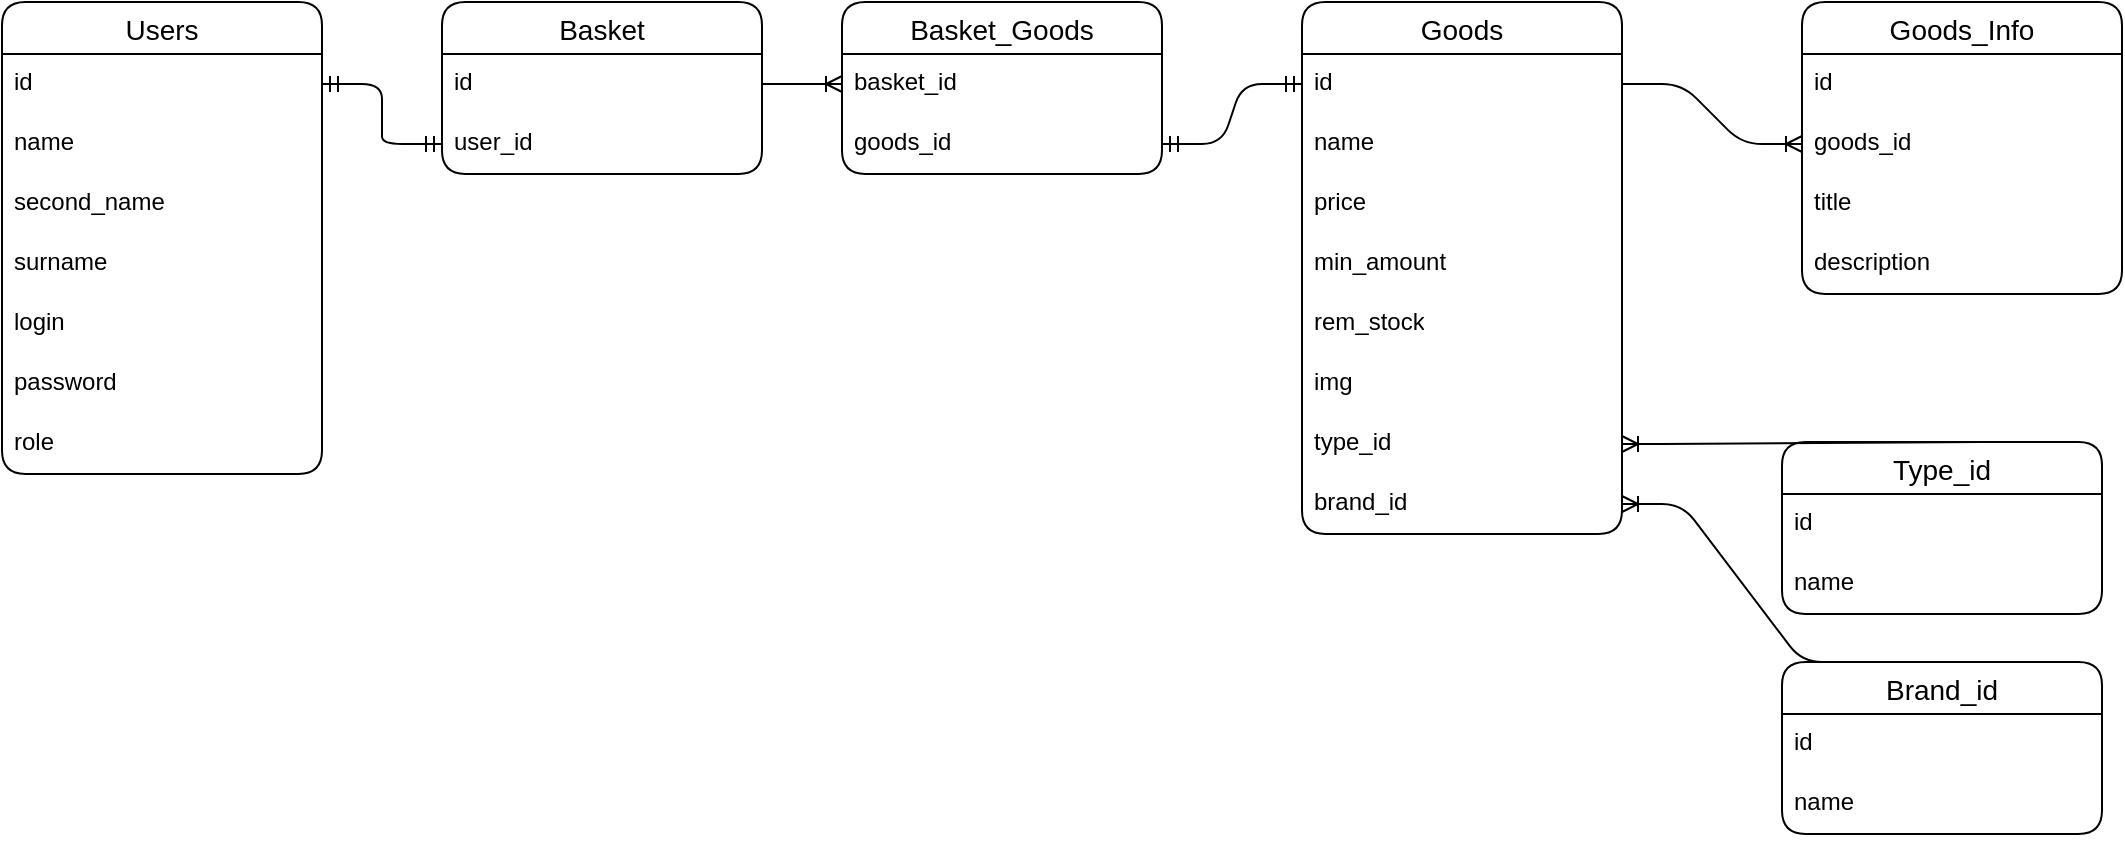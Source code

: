 <mxfile version="24.2.5" type="device">
  <diagram name="Страница — 1" id="1agS2Hn6xPZVU0LqQzxh">
    <mxGraphModel dx="1098" dy="828" grid="1" gridSize="10" guides="1" tooltips="1" connect="1" arrows="1" fold="1" page="0" pageScale="1" pageWidth="827" pageHeight="1169" math="0" shadow="0">
      <root>
        <mxCell id="0" />
        <mxCell id="1" parent="0" />
        <mxCell id="mpthLjtHvk6XflownPUi-1" value="Users" style="swimlane;fontStyle=0;childLayout=stackLayout;horizontal=1;startSize=26;horizontalStack=0;resizeParent=1;resizeParentMax=0;resizeLast=0;collapsible=1;marginBottom=0;align=center;fontSize=14;rounded=1;" parent="1" vertex="1">
          <mxGeometry x="90" y="240" width="160" height="236" as="geometry" />
        </mxCell>
        <mxCell id="mpthLjtHvk6XflownPUi-2" value="id" style="text;strokeColor=none;fillColor=none;spacingLeft=4;spacingRight=4;overflow=hidden;rotatable=0;points=[[0,0.5],[1,0.5]];portConstraint=eastwest;fontSize=12;whiteSpace=wrap;html=1;rounded=1;" parent="mpthLjtHvk6XflownPUi-1" vertex="1">
          <mxGeometry y="26" width="160" height="30" as="geometry" />
        </mxCell>
        <mxCell id="mpthLjtHvk6XflownPUi-3" value="name" style="text;strokeColor=none;fillColor=none;spacingLeft=4;spacingRight=4;overflow=hidden;rotatable=0;points=[[0,0.5],[1,0.5]];portConstraint=eastwest;fontSize=12;whiteSpace=wrap;html=1;rounded=1;" parent="mpthLjtHvk6XflownPUi-1" vertex="1">
          <mxGeometry y="56" width="160" height="30" as="geometry" />
        </mxCell>
        <mxCell id="mpthLjtHvk6XflownPUi-9" value="second_name" style="text;strokeColor=none;fillColor=none;spacingLeft=4;spacingRight=4;overflow=hidden;rotatable=0;points=[[0,0.5],[1,0.5]];portConstraint=eastwest;fontSize=12;whiteSpace=wrap;html=1;rounded=1;" parent="mpthLjtHvk6XflownPUi-1" vertex="1">
          <mxGeometry y="86" width="160" height="30" as="geometry" />
        </mxCell>
        <mxCell id="mpthLjtHvk6XflownPUi-5" value="surname" style="text;strokeColor=none;fillColor=none;spacingLeft=4;spacingRight=4;overflow=hidden;rotatable=0;points=[[0,0.5],[1,0.5]];portConstraint=eastwest;fontSize=12;whiteSpace=wrap;html=1;rounded=1;" parent="mpthLjtHvk6XflownPUi-1" vertex="1">
          <mxGeometry y="116" width="160" height="30" as="geometry" />
        </mxCell>
        <mxCell id="mpthLjtHvk6XflownPUi-6" value="login" style="text;strokeColor=none;fillColor=none;spacingLeft=4;spacingRight=4;overflow=hidden;rotatable=0;points=[[0,0.5],[1,0.5]];portConstraint=eastwest;fontSize=12;whiteSpace=wrap;html=1;rounded=1;" parent="mpthLjtHvk6XflownPUi-1" vertex="1">
          <mxGeometry y="146" width="160" height="30" as="geometry" />
        </mxCell>
        <mxCell id="mpthLjtHvk6XflownPUi-7" value="password" style="text;strokeColor=none;fillColor=none;spacingLeft=4;spacingRight=4;overflow=hidden;rotatable=0;points=[[0,0.5],[1,0.5]];portConstraint=eastwest;fontSize=12;whiteSpace=wrap;html=1;rounded=1;" parent="mpthLjtHvk6XflownPUi-1" vertex="1">
          <mxGeometry y="176" width="160" height="30" as="geometry" />
        </mxCell>
        <mxCell id="mpthLjtHvk6XflownPUi-8" value="role" style="text;strokeColor=none;fillColor=none;spacingLeft=4;spacingRight=4;overflow=hidden;rotatable=0;points=[[0,0.5],[1,0.5]];portConstraint=eastwest;fontSize=12;whiteSpace=wrap;html=1;rounded=1;" parent="mpthLjtHvk6XflownPUi-1" vertex="1">
          <mxGeometry y="206" width="160" height="30" as="geometry" />
        </mxCell>
        <mxCell id="mpthLjtHvk6XflownPUi-42" style="edgeStyle=orthogonalEdgeStyle;rounded=1;orthogonalLoop=1;jettySize=auto;html=1;exitX=1;exitY=0.5;exitDx=0;exitDy=0;" parent="mpthLjtHvk6XflownPUi-1" source="mpthLjtHvk6XflownPUi-5" target="mpthLjtHvk6XflownPUi-5" edge="1">
          <mxGeometry relative="1" as="geometry" />
        </mxCell>
        <mxCell id="mpthLjtHvk6XflownPUi-10" value="Goods" style="swimlane;fontStyle=0;childLayout=stackLayout;horizontal=1;startSize=26;horizontalStack=0;resizeParent=1;resizeParentMax=0;resizeLast=0;collapsible=1;marginBottom=0;align=center;fontSize=14;rounded=1;" parent="1" vertex="1">
          <mxGeometry x="740" y="240" width="160" height="266" as="geometry" />
        </mxCell>
        <mxCell id="mpthLjtHvk6XflownPUi-11" value="id" style="text;strokeColor=none;fillColor=none;spacingLeft=4;spacingRight=4;overflow=hidden;rotatable=0;points=[[0,0.5],[1,0.5]];portConstraint=eastwest;fontSize=12;whiteSpace=wrap;html=1;rounded=1;" parent="mpthLjtHvk6XflownPUi-10" vertex="1">
          <mxGeometry y="26" width="160" height="30" as="geometry" />
        </mxCell>
        <mxCell id="mpthLjtHvk6XflownPUi-12" value="name" style="text;strokeColor=none;fillColor=none;spacingLeft=4;spacingRight=4;overflow=hidden;rotatable=0;points=[[0,0.5],[1,0.5]];portConstraint=eastwest;fontSize=12;whiteSpace=wrap;html=1;rounded=1;" parent="mpthLjtHvk6XflownPUi-10" vertex="1">
          <mxGeometry y="56" width="160" height="30" as="geometry" />
        </mxCell>
        <mxCell id="mpthLjtHvk6XflownPUi-14" value="price" style="text;strokeColor=none;fillColor=none;spacingLeft=4;spacingRight=4;overflow=hidden;rotatable=0;points=[[0,0.5],[1,0.5]];portConstraint=eastwest;fontSize=12;whiteSpace=wrap;html=1;rounded=1;" parent="mpthLjtHvk6XflownPUi-10" vertex="1">
          <mxGeometry y="86" width="160" height="30" as="geometry" />
        </mxCell>
        <mxCell id="mpthLjtHvk6XflownPUi-15" value="min_amount" style="text;strokeColor=none;fillColor=none;spacingLeft=4;spacingRight=4;overflow=hidden;rotatable=0;points=[[0,0.5],[1,0.5]];portConstraint=eastwest;fontSize=12;whiteSpace=wrap;html=1;fontStyle=0;rounded=1;" parent="mpthLjtHvk6XflownPUi-10" vertex="1">
          <mxGeometry y="116" width="160" height="30" as="geometry" />
        </mxCell>
        <mxCell id="mpthLjtHvk6XflownPUi-35" value="rem_stock" style="text;strokeColor=none;fillColor=none;spacingLeft=4;spacingRight=4;overflow=hidden;rotatable=0;points=[[0,0.5],[1,0.5]];portConstraint=eastwest;fontSize=12;whiteSpace=wrap;html=1;fontStyle=0;rounded=1;" parent="mpthLjtHvk6XflownPUi-10" vertex="1">
          <mxGeometry y="146" width="160" height="30" as="geometry" />
        </mxCell>
        <mxCell id="mpthLjtHvk6XflownPUi-16" value="img" style="text;strokeColor=none;fillColor=none;spacingLeft=4;spacingRight=4;overflow=hidden;rotatable=0;points=[[0,0.5],[1,0.5]];portConstraint=eastwest;fontSize=12;whiteSpace=wrap;html=1;rounded=1;" parent="mpthLjtHvk6XflownPUi-10" vertex="1">
          <mxGeometry y="176" width="160" height="30" as="geometry" />
        </mxCell>
        <mxCell id="mpthLjtHvk6XflownPUi-18" value="type_id" style="text;strokeColor=none;fillColor=none;spacingLeft=4;spacingRight=4;overflow=hidden;rotatable=0;points=[[0,0.5],[1,0.5]];portConstraint=eastwest;fontSize=12;whiteSpace=wrap;html=1;rounded=1;" parent="mpthLjtHvk6XflownPUi-10" vertex="1">
          <mxGeometry y="206" width="160" height="30" as="geometry" />
        </mxCell>
        <mxCell id="mpthLjtHvk6XflownPUi-17" value="brand_id" style="text;strokeColor=none;fillColor=none;spacingLeft=4;spacingRight=4;overflow=hidden;rotatable=0;points=[[0,0.5],[1,0.5]];portConstraint=eastwest;fontSize=12;whiteSpace=wrap;html=1;rounded=1;" parent="mpthLjtHvk6XflownPUi-10" vertex="1">
          <mxGeometry y="236" width="160" height="30" as="geometry" />
        </mxCell>
        <mxCell id="mpthLjtHvk6XflownPUi-19" value="Goods_Info" style="swimlane;fontStyle=0;childLayout=stackLayout;horizontal=1;startSize=26;horizontalStack=0;resizeParent=1;resizeParentMax=0;resizeLast=0;collapsible=1;marginBottom=0;align=center;fontSize=14;rounded=1;" parent="1" vertex="1">
          <mxGeometry x="990" y="240" width="160" height="146" as="geometry" />
        </mxCell>
        <mxCell id="mpthLjtHvk6XflownPUi-20" value="id" style="text;strokeColor=none;fillColor=none;spacingLeft=4;spacingRight=4;overflow=hidden;rotatable=0;points=[[0,0.5],[1,0.5]];portConstraint=eastwest;fontSize=12;whiteSpace=wrap;html=1;rounded=1;" parent="mpthLjtHvk6XflownPUi-19" vertex="1">
          <mxGeometry y="26" width="160" height="30" as="geometry" />
        </mxCell>
        <mxCell id="mpthLjtHvk6XflownPUi-21" value="goods_id" style="text;strokeColor=none;fillColor=none;spacingLeft=4;spacingRight=4;overflow=hidden;rotatable=0;points=[[0,0.5],[1,0.5]];portConstraint=eastwest;fontSize=12;whiteSpace=wrap;html=1;rounded=1;" parent="mpthLjtHvk6XflownPUi-19" vertex="1">
          <mxGeometry y="56" width="160" height="30" as="geometry" />
        </mxCell>
        <mxCell id="mpthLjtHvk6XflownPUi-22" value="title" style="text;strokeColor=none;fillColor=none;spacingLeft=4;spacingRight=4;overflow=hidden;rotatable=0;points=[[0,0.5],[1,0.5]];portConstraint=eastwest;fontSize=12;whiteSpace=wrap;html=1;rounded=1;" parent="mpthLjtHvk6XflownPUi-19" vertex="1">
          <mxGeometry y="86" width="160" height="30" as="geometry" />
        </mxCell>
        <mxCell id="mpthLjtHvk6XflownPUi-23" value="description" style="text;strokeColor=none;fillColor=none;spacingLeft=4;spacingRight=4;overflow=hidden;rotatable=0;points=[[0,0.5],[1,0.5]];portConstraint=eastwest;fontSize=12;whiteSpace=wrap;html=1;fontStyle=0;rounded=1;" parent="mpthLjtHvk6XflownPUi-19" vertex="1">
          <mxGeometry y="116" width="160" height="30" as="geometry" />
        </mxCell>
        <mxCell id="mpthLjtHvk6XflownPUi-27" value="Brand_id" style="swimlane;fontStyle=0;childLayout=stackLayout;horizontal=1;startSize=26;horizontalStack=0;resizeParent=1;resizeParentMax=0;resizeLast=0;collapsible=1;marginBottom=0;align=center;fontSize=14;rounded=1;" parent="1" vertex="1">
          <mxGeometry x="980" y="570" width="160" height="86" as="geometry" />
        </mxCell>
        <mxCell id="mpthLjtHvk6XflownPUi-28" value="id" style="text;strokeColor=none;fillColor=none;spacingLeft=4;spacingRight=4;overflow=hidden;rotatable=0;points=[[0,0.5],[1,0.5]];portConstraint=eastwest;fontSize=12;whiteSpace=wrap;html=1;rounded=1;" parent="mpthLjtHvk6XflownPUi-27" vertex="1">
          <mxGeometry y="26" width="160" height="30" as="geometry" />
        </mxCell>
        <mxCell id="mpthLjtHvk6XflownPUi-29" value="name" style="text;strokeColor=none;fillColor=none;spacingLeft=4;spacingRight=4;overflow=hidden;rotatable=0;points=[[0,0.5],[1,0.5]];portConstraint=eastwest;fontSize=12;whiteSpace=wrap;html=1;rounded=1;" parent="mpthLjtHvk6XflownPUi-27" vertex="1">
          <mxGeometry y="56" width="160" height="30" as="geometry" />
        </mxCell>
        <mxCell id="mpthLjtHvk6XflownPUi-32" value="Type_id" style="swimlane;fontStyle=0;childLayout=stackLayout;horizontal=1;startSize=26;horizontalStack=0;resizeParent=1;resizeParentMax=0;resizeLast=0;collapsible=1;marginBottom=0;align=center;fontSize=14;rounded=1;" parent="1" vertex="1">
          <mxGeometry x="980" y="460" width="160" height="86" as="geometry" />
        </mxCell>
        <mxCell id="mpthLjtHvk6XflownPUi-33" value="id" style="text;strokeColor=none;fillColor=none;spacingLeft=4;spacingRight=4;overflow=hidden;rotatable=0;points=[[0,0.5],[1,0.5]];portConstraint=eastwest;fontSize=12;whiteSpace=wrap;html=1;rounded=1;" parent="mpthLjtHvk6XflownPUi-32" vertex="1">
          <mxGeometry y="26" width="160" height="30" as="geometry" />
        </mxCell>
        <mxCell id="mpthLjtHvk6XflownPUi-34" value="name" style="text;strokeColor=none;fillColor=none;spacingLeft=4;spacingRight=4;overflow=hidden;rotatable=0;points=[[0,0.5],[1,0.5]];portConstraint=eastwest;fontSize=12;whiteSpace=wrap;html=1;rounded=1;" parent="mpthLjtHvk6XflownPUi-32" vertex="1">
          <mxGeometry y="56" width="160" height="30" as="geometry" />
        </mxCell>
        <mxCell id="mpthLjtHvk6XflownPUi-38" value="" style="edgeStyle=entityRelationEdgeStyle;fontSize=12;html=1;endArrow=ERoneToMany;rounded=1;exitX=0.25;exitY=0;exitDx=0;exitDy=0;" parent="1" source="mpthLjtHvk6XflownPUi-27" target="mpthLjtHvk6XflownPUi-17" edge="1">
          <mxGeometry width="100" height="100" relative="1" as="geometry">
            <mxPoint x="550" y="530" as="sourcePoint" />
            <mxPoint x="650" y="430" as="targetPoint" />
          </mxGeometry>
        </mxCell>
        <mxCell id="mpthLjtHvk6XflownPUi-39" value="" style="edgeStyle=entityRelationEdgeStyle;fontSize=12;html=1;endArrow=ERoneToMany;rounded=1;exitX=0.75;exitY=0;exitDx=0;exitDy=0;" parent="1" source="mpthLjtHvk6XflownPUi-32" target="mpthLjtHvk6XflownPUi-18" edge="1">
          <mxGeometry width="100" height="100" relative="1" as="geometry">
            <mxPoint x="910" y="540" as="sourcePoint" />
            <mxPoint x="1000" y="460" as="targetPoint" />
            <Array as="points">
              <mxPoint x="1000" y="500" />
              <mxPoint x="980" y="490" />
              <mxPoint x="960" y="500" />
            </Array>
          </mxGeometry>
        </mxCell>
        <mxCell id="mpthLjtHvk6XflownPUi-41" value="" style="edgeStyle=entityRelationEdgeStyle;fontSize=12;html=1;endArrow=ERoneToMany;rounded=1;" parent="1" source="mpthLjtHvk6XflownPUi-11" target="mpthLjtHvk6XflownPUi-21" edge="1">
          <mxGeometry width="100" height="100" relative="1" as="geometry">
            <mxPoint x="830" y="310" as="sourcePoint" />
            <mxPoint x="930" y="210" as="targetPoint" />
          </mxGeometry>
        </mxCell>
        <mxCell id="-XSYrTNbVfZoI2kpaI2c-11" value="Basket" style="swimlane;fontStyle=0;childLayout=stackLayout;horizontal=1;startSize=26;horizontalStack=0;resizeParent=1;resizeParentMax=0;resizeLast=0;collapsible=1;marginBottom=0;align=center;fontSize=14;rounded=1;" vertex="1" parent="1">
          <mxGeometry x="310" y="240" width="160" height="86" as="geometry" />
        </mxCell>
        <mxCell id="-XSYrTNbVfZoI2kpaI2c-12" value="id" style="text;strokeColor=none;fillColor=none;spacingLeft=4;spacingRight=4;overflow=hidden;rotatable=0;points=[[0,0.5],[1,0.5]];portConstraint=eastwest;fontSize=12;whiteSpace=wrap;html=1;rounded=1;" vertex="1" parent="-XSYrTNbVfZoI2kpaI2c-11">
          <mxGeometry y="26" width="160" height="30" as="geometry" />
        </mxCell>
        <mxCell id="-XSYrTNbVfZoI2kpaI2c-13" value="user_id" style="text;strokeColor=none;fillColor=none;spacingLeft=4;spacingRight=4;overflow=hidden;rotatable=0;points=[[0,0.5],[1,0.5]];portConstraint=eastwest;fontSize=12;whiteSpace=wrap;html=1;rounded=1;" vertex="1" parent="-XSYrTNbVfZoI2kpaI2c-11">
          <mxGeometry y="56" width="160" height="30" as="geometry" />
        </mxCell>
        <mxCell id="-XSYrTNbVfZoI2kpaI2c-14" style="edgeStyle=orthogonalEdgeStyle;rounded=1;orthogonalLoop=1;jettySize=auto;html=1;exitX=1;exitY=0.5;exitDx=0;exitDy=0;" edge="1" parent="-XSYrTNbVfZoI2kpaI2c-11">
          <mxGeometry relative="1" as="geometry">
            <mxPoint x="160" y="131" as="sourcePoint" />
            <mxPoint x="160" y="131" as="targetPoint" />
          </mxGeometry>
        </mxCell>
        <mxCell id="-XSYrTNbVfZoI2kpaI2c-15" value="Basket_Goods" style="swimlane;fontStyle=0;childLayout=stackLayout;horizontal=1;startSize=26;horizontalStack=0;resizeParent=1;resizeParentMax=0;resizeLast=0;collapsible=1;marginBottom=0;align=center;fontSize=14;rounded=1;" vertex="1" parent="1">
          <mxGeometry x="510" y="240" width="160" height="86" as="geometry" />
        </mxCell>
        <mxCell id="-XSYrTNbVfZoI2kpaI2c-16" value="basket_id" style="text;strokeColor=none;fillColor=none;spacingLeft=4;spacingRight=4;overflow=hidden;rotatable=0;points=[[0,0.5],[1,0.5]];portConstraint=eastwest;fontSize=12;whiteSpace=wrap;html=1;rounded=1;" vertex="1" parent="-XSYrTNbVfZoI2kpaI2c-15">
          <mxGeometry y="26" width="160" height="30" as="geometry" />
        </mxCell>
        <mxCell id="-XSYrTNbVfZoI2kpaI2c-17" value="goods_id" style="text;strokeColor=none;fillColor=none;spacingLeft=4;spacingRight=4;overflow=hidden;rotatable=0;points=[[0,0.5],[1,0.5]];portConstraint=eastwest;fontSize=12;whiteSpace=wrap;html=1;rounded=1;" vertex="1" parent="-XSYrTNbVfZoI2kpaI2c-15">
          <mxGeometry y="56" width="160" height="30" as="geometry" />
        </mxCell>
        <mxCell id="-XSYrTNbVfZoI2kpaI2c-18" style="edgeStyle=orthogonalEdgeStyle;rounded=1;orthogonalLoop=1;jettySize=auto;html=1;exitX=1;exitY=0.5;exitDx=0;exitDy=0;" edge="1" parent="-XSYrTNbVfZoI2kpaI2c-15">
          <mxGeometry relative="1" as="geometry">
            <mxPoint x="160" y="131" as="sourcePoint" />
            <mxPoint x="160" y="131" as="targetPoint" />
          </mxGeometry>
        </mxCell>
        <mxCell id="-XSYrTNbVfZoI2kpaI2c-19" value="" style="edgeStyle=entityRelationEdgeStyle;fontSize=12;html=1;endArrow=ERmandOne;startArrow=ERmandOne;rounded=1;exitX=1;exitY=0.5;exitDx=0;exitDy=0;" edge="1" parent="1" source="mpthLjtHvk6XflownPUi-2" target="-XSYrTNbVfZoI2kpaI2c-13">
          <mxGeometry width="100" height="100" relative="1" as="geometry">
            <mxPoint x="290" y="520" as="sourcePoint" />
            <mxPoint x="390" y="420" as="targetPoint" />
          </mxGeometry>
        </mxCell>
        <mxCell id="-XSYrTNbVfZoI2kpaI2c-20" value="" style="edgeStyle=entityRelationEdgeStyle;fontSize=12;html=1;endArrow=ERoneToMany;rounded=1;" edge="1" parent="1" source="-XSYrTNbVfZoI2kpaI2c-12" target="-XSYrTNbVfZoI2kpaI2c-16">
          <mxGeometry width="100" height="100" relative="1" as="geometry">
            <mxPoint x="420" y="490" as="sourcePoint" />
            <mxPoint x="520" y="390" as="targetPoint" />
          </mxGeometry>
        </mxCell>
        <mxCell id="-XSYrTNbVfZoI2kpaI2c-21" value="" style="edgeStyle=entityRelationEdgeStyle;fontSize=12;html=1;endArrow=ERmandOne;startArrow=ERmandOne;rounded=1;" edge="1" parent="1" source="-XSYrTNbVfZoI2kpaI2c-17" target="mpthLjtHvk6XflownPUi-11">
          <mxGeometry width="100" height="100" relative="1" as="geometry">
            <mxPoint x="500" y="590" as="sourcePoint" />
            <mxPoint x="600" y="490" as="targetPoint" />
          </mxGeometry>
        </mxCell>
      </root>
    </mxGraphModel>
  </diagram>
</mxfile>
